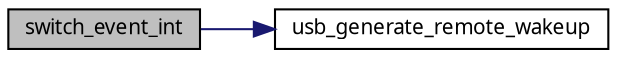 digraph G
{
  edge [fontname="FreeSans.ttf",fontsize=10,labelfontname="FreeSans.ttf",labelfontsize=10];
  node [fontname="FreeSans.ttf",fontsize=10,shape=record];
  rankdir=LR;
  Node1 [label="switch_event_int",height=0.2,width=0.4,color="black", fillcolor="grey75", style="filled" fontcolor="black"];
  Node1 -> Node2 [color="midnightblue",fontsize=10,style="solid",fontname="FreeSans.ttf"];
  Node2 [label="usb_generate_remote_wakeup",height=0.2,width=0.4,color="black", fillcolor="white", style="filled",URL="$a00089.html#g751af8373754c71070cfbb759a8f9227",tooltip="This function manages the remote wake up generation."];
}
